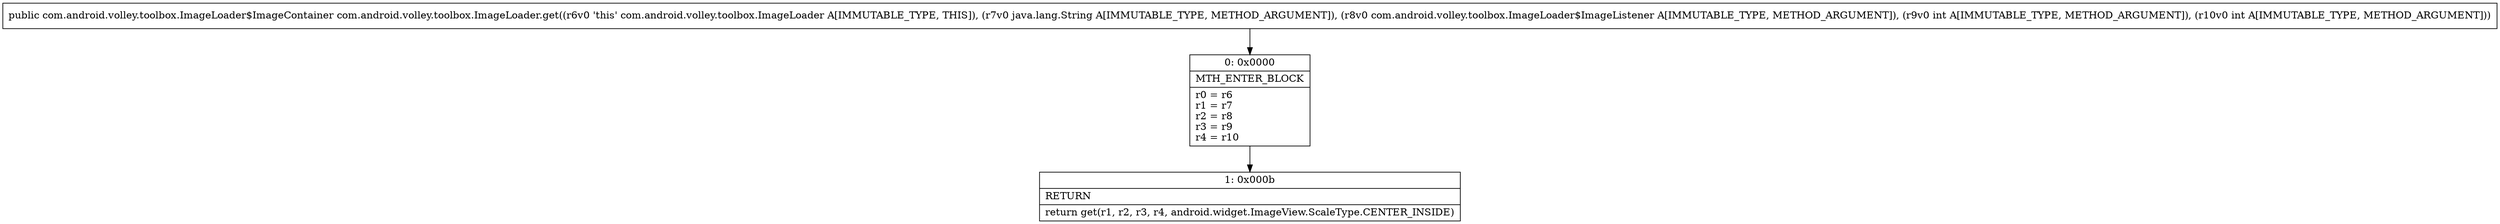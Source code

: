 digraph "CFG forcom.android.volley.toolbox.ImageLoader.get(Ljava\/lang\/String;Lcom\/android\/volley\/toolbox\/ImageLoader$ImageListener;II)Lcom\/android\/volley\/toolbox\/ImageLoader$ImageContainer;" {
Node_0 [shape=record,label="{0\:\ 0x0000|MTH_ENTER_BLOCK\l|r0 = r6\lr1 = r7\lr2 = r8\lr3 = r9\lr4 = r10\l}"];
Node_1 [shape=record,label="{1\:\ 0x000b|RETURN\l|return get(r1, r2, r3, r4, android.widget.ImageView.ScaleType.CENTER_INSIDE)\l}"];
MethodNode[shape=record,label="{public com.android.volley.toolbox.ImageLoader$ImageContainer com.android.volley.toolbox.ImageLoader.get((r6v0 'this' com.android.volley.toolbox.ImageLoader A[IMMUTABLE_TYPE, THIS]), (r7v0 java.lang.String A[IMMUTABLE_TYPE, METHOD_ARGUMENT]), (r8v0 com.android.volley.toolbox.ImageLoader$ImageListener A[IMMUTABLE_TYPE, METHOD_ARGUMENT]), (r9v0 int A[IMMUTABLE_TYPE, METHOD_ARGUMENT]), (r10v0 int A[IMMUTABLE_TYPE, METHOD_ARGUMENT])) }"];
MethodNode -> Node_0;
Node_0 -> Node_1;
}

